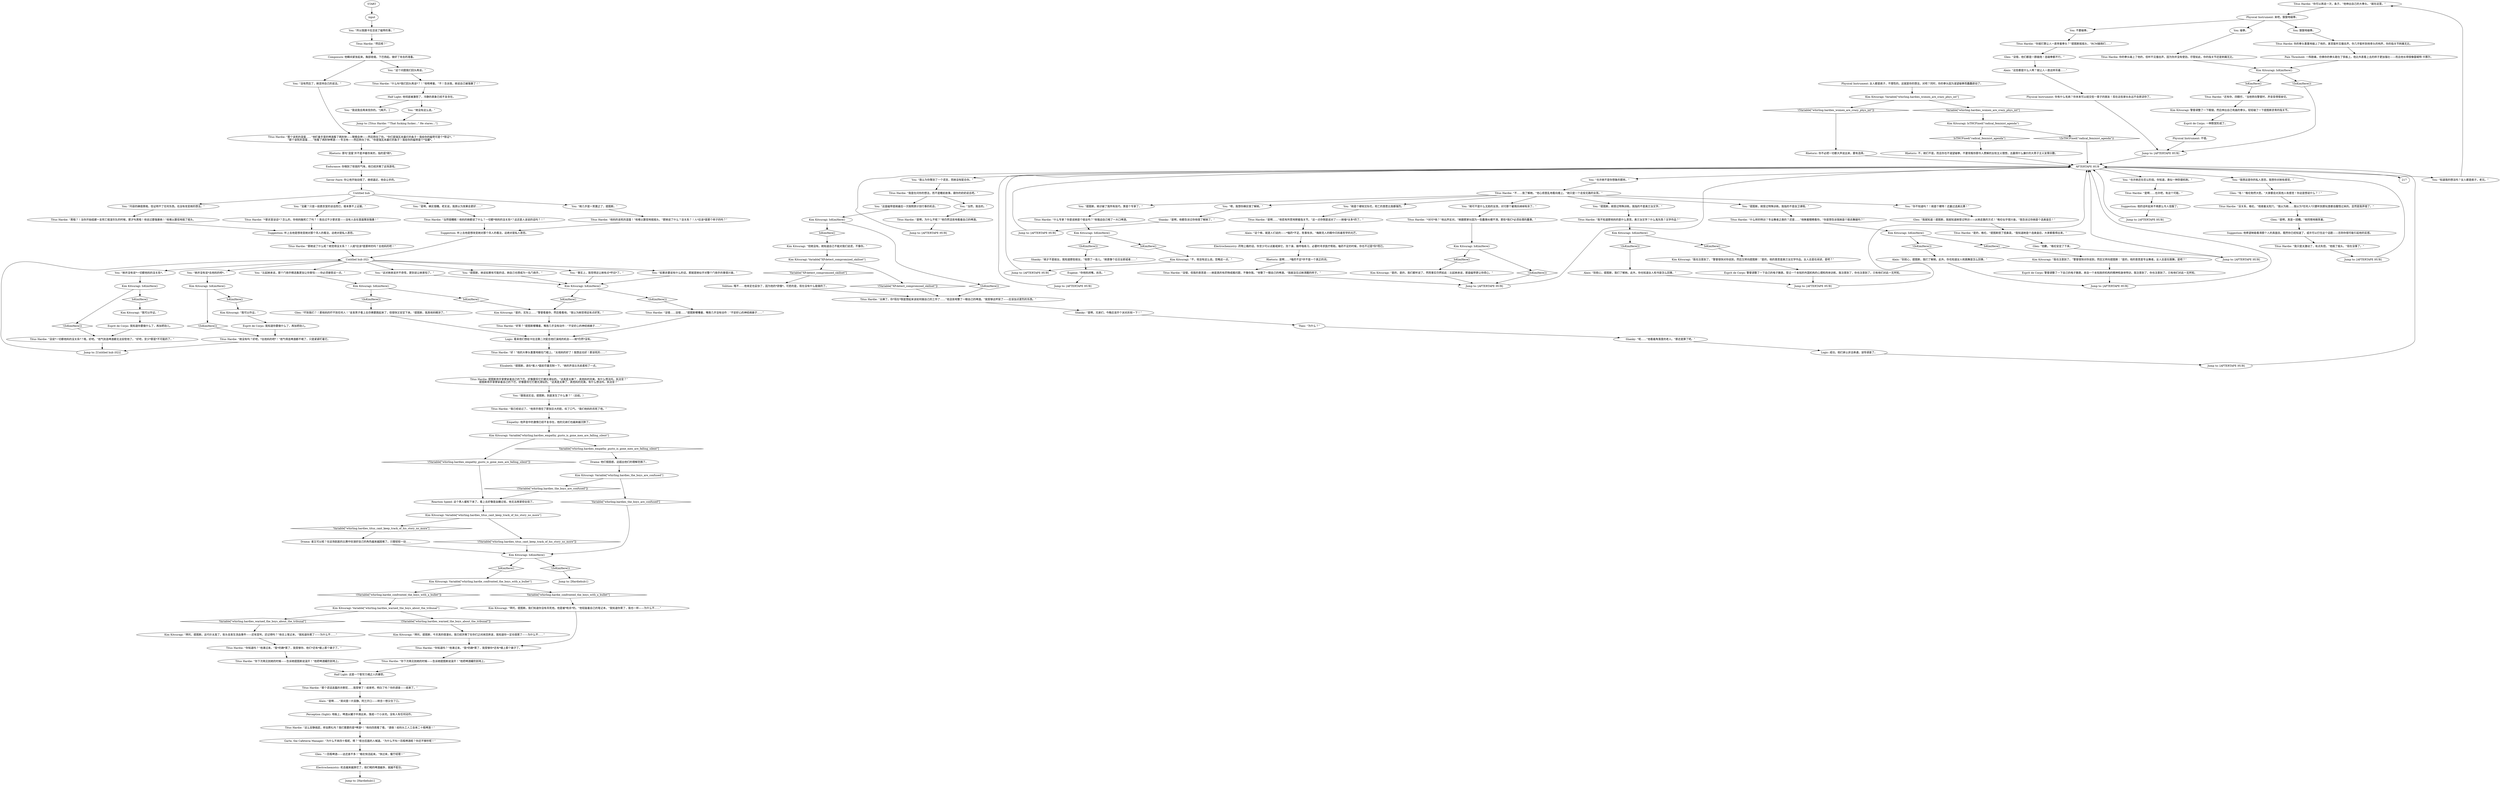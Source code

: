 # WHIRLING F1 / HARDIE AFTER TALKING TO KLAASJE
# * Back from Klaasje.
#* Get the doorgunner mixtape
# ==================================================
digraph G {
	  0 [label="START"];
	  1 [label="input"];
	  2 [label="Titus Hardie: “黑暗？！当你开始组建一支死亡摇滚乐队的时候，那才叫黑暗！他说过要强暴她！”他难以置信地摇了摇头。"];
	  3 [label="Titus Hardie: “当然很糟糕！他妈的她都说了什么？一切都*他妈的没关系*？这还是人该说的话吗？！”"];
	  4 [label="Esprit de Corps: 我知道你要做什么了，再加把劲儿。"];
	  5 [label="Jump to: [Untitled hub (02)]"];
	  6 [label="Titus Hardie: “你可以再说一次，条子。”他伸出自己的大拳头。“就在这里。”"];
	  7 [label="Kim Kitsuragi: IsTHCFixed(\"radical_feminist_agenda\")"];
	  8 [label="IsTHCFixed(\"radical_feminist_agenda\")", shape=diamond];
	  9 [label="!(IsTHCFixed(\"radical_feminist_agenda\"))", shape=diamond];
	  10 [label="Kim Kitsuragi: Variable[\"whirling.hardies_women_are_crazy_phys_int\"]"];
	  11 [label="Variable[\"whirling.hardies_women_are_crazy_phys_int\"]", shape=diamond];
	  12 [label="!(Variable[\"whirling.hardies_women_are_crazy_phys_int\"])", shape=diamond];
	  13 [label="You: “当然，我会的。”"];
	  14 [label="Theo: “为什么？”"];
	  15 [label="Jump to: [AFTERTAPE HUB]"];
	  16 [label="Esprit de Corps: 警督调整了一下自己的电子腕表。来自一个未知政府机构的精神和身体特训，我注意到了，你也注意到了。只有他们对此一无所知。"];
	  17 [label="Jump to: [AFTERTAPE HUB]"];
	  18 [label="You: “所以我跟卡拉洁说了磁带的事。”"];
	  19 [label="Kim Kitsuragi: IsKimHere()"];
	  20 [label="IsKimHere()", shape=diamond];
	  21 [label="!(IsKimHere())", shape=diamond];
	  22 [label="Esprit de Corps: 我知道你要做什么了，再加把劲儿。"];
	  23 [label="Glen: “吓到我们？！那他妈的吓不到任何人！”金发男子看上去仿佛要跳起来了，但很快又安定下来。“提图斯，我真他妈糊涂了。”"];
	  24 [label="You: “提图斯，她识破了我所有技巧。算是个专家了。”"];
	  25 [label="Glen: “一百瓶啤酒——这还差不多！”格伦快活起来。“快过来，餐厅经理！”"];
	  26 [label="Kim Kitsuragi: “我可以作证。”"];
	  27 [label="You: 不要碰拳。"];
	  28 [label="Titus Hardie: “我已经说过了。”他用手捂住了那张巨大的脸，叹了口气。“我们他妈的吊死了他。”"];
	  29 [label="You: “嗯，我想你确实很了解她。”"];
	  30 [label="Jump to: [AFTERTAPE HUB]"];
	  31 [label="Titus Hardie: “*对付*他？”他出声反对。“她跟那家伙因为一些蠢事纠缠不清。那些*我们*必须处理的蠢事。”"];
	  32 [label="Kim Kitsuragi: IsKimHere()"];
	  33 [label="IsKimHere()", shape=diamond];
	  34 [label="!(IsKimHere())", shape=diamond];
	  35 [label="Kim Kitsuragi: “拜托，提图斯。我们知道你没有吊死他。他是被*枪杀*的。”他轻敲着自己的笔记本。“我知道你累了，我也一样——为什么不……”"];
	  36 [label="You: “她几乎是一笑置之了，提图斯。”"];
	  37 [label="Titus Hardie: “他妈的该死的混蛋！”他难以置信地摇摇头。“那她说了什么？没关系？！人*应该*是那个样子的吗？”"];
	  38 [label="You: “她并没有说*去他妈的吧*。”"];
	  39 [label="Titus Hardie: “没说*一切都他妈的没关系*？哦，好吧。”他气到连啤酒都无法安慰他了。“好吧，至少*那是*不可能的了。”"];
	  40 [label="Kim Kitsuragi: IsKimHere()"];
	  41 [label="IsKimHere()", shape=diamond];
	  42 [label="!(IsKimHere())", shape=diamond];
	  43 [label="Alain: “这些都是什么人啊？就让人一直这样吊着……”"];
	  44 [label="Savoir Faire: 你让他开始动摇了。继续逼近，他会让步的。"];
	  45 [label="Titus Hardie: “是啊，为什么不呢？”他仍然沮丧地看着自己的啤酒。"];
	  46 [label="Shanky: “是啊，兄弟们，今晚应该开个派对庆祝一下！”"];
	  47 [label="Kim Kitsuragi: IsKimHere()"];
	  48 [label="IsKimHere()", shape=diamond];
	  49 [label="!(IsKimHere())", shape=diamond];
	  50 [label="Jump to: [Hardiehub1]"];
	  51 [label="You: “这对她来说并不奇怪，更别说让她害怕了。”"];
	  52 [label="Titus Hardie: “*更衣室谈话*？怎么的，你他妈脑死亡了吗？！我去过不少更衣室——没有人会在里面策划强暴！”"];
	  53 [label="Titus Hardie: “不……我了解她。”他心烦意乱地看向楼上。“她只是一个走投无路的女孩。”"];
	  54 [label="You: “我想这是你的私人恩怨，我想你对她有感觉。”"];
	  55 [label="Titus Hardie: “我是在问你的想法，而不是睡前故事。跟你的奶奶说去吧。”"];
	  56 [label="Titus Hardie: “太棒了。你*现在*倒是想起来该如何做自己的工作了……”他沮丧地瞥了一眼自己的啤酒。“我受够这杯尿了——应该加点更烈的东西。”"];
	  57 [label="Titus Hardie: “什么专家？你是说她是个妓女吗？”他强迫自己喝了一大口啤酒。"];
	  58 [label="Kim Kitsuragi: Variable[\"whirling.hardie_confronted_the_boys_with_a_bullet\"]"];
	  59 [label="Variable[\"whirling.hardie_confronted_the_boys_with_a_bullet\"]", shape=diamond];
	  60 [label="!(Variable[\"whirling.hardie_confronted_the_boys_with_a_bullet\"])", shape=diamond];
	  61 [label="Electrochemistry: 机会越来越渺茫了，他们喝的啤酒越多，就越不配合。"];
	  62 [label="You: “提图斯，她说如果有可能的话，她自己也想成为一名门炮手。”"];
	  63 [label="Elizabeth: “提图斯，请在*客人*面前尽量克制一下。”她的声音比先前柔和了一点。"];
	  64 [label="Logic: 看来他们想给卡拉洁第二次配合他们演戏的机会——她*仍然*没有。"];
	  65 [label="Titus Hardie: “没错……没错……”提图斯嘟囔着，嘴唇几乎没有动作：“不安好心的神经病婊子……”"];
	  66 [label="You: 狠狠地碰拳。"];
	  67 [label="You: “我说我会再来找你的。”[离开。]"];
	  68 [label="Kim Kitsuragi: “不，他没有这么说。忽略这一点。”"];
	  69 [label="Glen: “抱歉。”格伦安定了下来。"];
	  70 [label="Jump to: [AFTERTAPE HUB]"];
	  71 [label="Jump to: [AFTERTAPE HUB]"];
	  72 [label="Drama: 他们很困惑，这超出他们的理解范围了。"];
	  73 [label="Titus Hardie: “你知道吗？”他凑过来。“我*的确*累了，我受够你*还有*楼上那个婊子了。”"];
	  74 [label="Rhetoric: 是啊……*嗑药不足*并不是一个真正的词。"];
	  75 [label="Untitled hub"];
	  76 [label="Titus Hardie: 你的拳头重重地碰上了他的，甚至能听见撞击声。你几乎能听到他骨头的响声，你的指关节刺痛无比。"];
	  77 [label="Empathy: 他声音中的激情已经不复存在，他的兄弟们也越来越沉默了。"];
	  78 [label="Kim Kitsuragi: IsKimHere()"];
	  79 [label="IsKimHere()", shape=diamond];
	  80 [label="!(IsKimHere())", shape=diamond];
	  81 [label="Kim Kitsuragi: Variable[\"XP.detect_compromized_skillset\"]"];
	  82 [label="Variable[\"XP.detect_compromized_skillset\"]", shape=diamond];
	  83 [label="!(Variable[\"XP.detect_compromized_skillset\"])", shape=diamond];
	  84 [label="Shanky: “是啊，他都告诉过你他很了解她了。”"];
	  85 [label="You: “她是个硬核交际花，死亡的意愿比我都强烈。”"];
	  86 [label="Kim Kitsuragi: IsKimHere()"];
	  87 [label="IsKimHere()", shape=diamond];
	  88 [label="!(IsKimHere())", shape=diamond];
	  89 [label="Jump to: [Hardiehub1]"];
	  90 [label="Titus Hardie: “这么安静搞屁，参加葬礼吗？我们需要的是*啤酒*！”他向四周看了看。“酒保！给码头工人工会来二十瓶啤酒！”"];
	  91 [label="Titus Hardie: “你下次再见到她的时候——告诉她提图斯说滚开！”他把啤酒罐扔到地上。"];
	  92 [label="Kim Kitsuragi: IsKimHere()"];
	  93 [label="IsKimHere()", shape=diamond];
	  94 [label="!(IsKimHere())", shape=diamond];
	  95 [label="You: “比起她来说，那个门炮手精选集更加让你害怕——你必须接受这一点。”"];
	  96 [label="Glen: “呿！”格伦勃然大怒。“大家都会对其他人有感觉！你这是想说什么？！”"];
	  97 [label="You: “这盘磁带是她最后一次按照原计划行事的机会。”"];
	  98 [label="Kim Kitsuragi: IsKimHere()"];
	  99 [label="IsKimHere()", shape=diamond];
	  100 [label="!(IsKimHere())", shape=diamond];
	  101 [label="You: “你不知道吗？！她是个模特！还赢过选美比赛！”"];
	  102 [label="Reaction Speed: 这个男人缓和下来了。看上去好像是血糖过低，他无法再掌控全局了。"];
	  103 [label="Drama: 谁又可以呢？在这场肮脏的比赛中扮演好自己的角色越来越困难了。只需轻轻一动……"];
	  104 [label="Titus Hardie: “你知道吗？”他凑过来。“我*的确*累了，我受够你、他们*还有*楼上那个婊子了。”"];
	  105 [label="You: “是啊，确实很糟。老实说，我原以为效果会更好……”"];
	  106 [label="You: “她并没有说*一切都他妈的没关系*。”"];
	  107 [label="Titus Hardie: “是啊……也许吧，有这个可能。”"];
	  108 [label="Half Light: 这是一个智穷力竭之人的暴怒。"];
	  109 [label="Jump to: [AFTERTAPE HUB]"];
	  110 [label="Glen: “我就知道！提图斯，我就知道她受过特训——从她走路的方式！”格伦似乎很兴奋。“我告诉过你她是个选美皇后！”"];
	  111 [label="Kim Kitsuragi: IsKimHere()"];
	  112 [label="IsKimHere()", shape=diamond];
	  113 [label="!(IsKimHere())", shape=diamond];
	  114 [label="Jump to: [AFTERTAPE HUB]"];
	  115 [label="You: “宝藏？只是一段更衣室的谈话而已，根本算不上证据。”"];
	  116 [label="Suggestion: 听上去他是想改变她对那个吊人的看法，这绝对是私人恩怨。"];
	  117 [label="Kim Kitsuragi: IsKimHere()"];
	  118 [label="IsKimHere()", shape=diamond];
	  119 [label="!(IsKimHere())", shape=diamond];
	  120 [label="Kim Kitsuragi: “但她没有。她知道自己不能对我们说谎，不像你。”"];
	  121 [label="Physical Instrument: 来吧，狠狠地碰拳。"];
	  122 [label="You: “提图斯，她受过特殊训练。我指的不是奥兰治文学。”"];
	  123 [label="You: “事实上，我觉得这让她有点*怀旧*了。”"];
	  124 [label="You: “如果非要说有什么的话，那就是她似乎对整个门炮手的事很兴奋。”"];
	  125 [label="You: “知道我的想法吗？女人都是疯子，老兄。”"];
	  126 [label="Alain: “别担心，提图斯，我们了解她。此外，你也知道女人和书是怎么回事。”"];
	  127 [label="You: “她可不是什么无助的女孩，对付那个雇佣兵绰绰有余了。”"];
	  128 [label="Garte, the Cafeteria Manager: “为什么不来四十瓶呢，嗯？”柜台后面的人喊道。“为什么不叫一百瓶啤酒呢？你还不够吵呢！”"];
	  129 [label="You: “没有然后了，她坚持自己的说法。”"];
	  130 [label="Endurance: 你嗅到了软弱的气味，他已经厌倦了这场游戏。"];
	  131 [label="You: 碰拳。"];
	  132 [label="Esprit de Corps: 一种默契形成了。"];
	  133 [label="You: “这个问题我们回头再谈。”"];
	  134 [label="Rhetoric: 你不必把一切都大声说出来，要有选择。"];
	  135 [label="Logic: 成功。他们承认非法串通，误导调查了。"];
	  136 [label="Jump to: [AFTERTAPE HUB]"];
	  137 [label="Alain: “这个嘛，就是人们说的——*嗑药*不足，败事有余。”梅斯克人的眼中闪烁着哲学的光芒。"];
	  138 [label="Electrochemistry: 药物上瘾的话，你至少可以试着戒掉它。洗个澡、做呼吸练习、必要时寻求医疗帮助。嗑药不足的时候，你也不过是*你*而已。"];
	  139 [label="Kim Kitsuragi: Variable[\"whirling.hardies_empathy_gusto_is_gone_men_are_falling_silent\"]"];
	  140 [label="Variable[\"whirling.hardies_empathy_gusto_is_gone_men_are_falling_silent\"]", shape=diamond];
	  141 [label="!(Variable[\"whirling.hardies_empathy_gusto_is_gone_men_are_falling_silent\"])", shape=diamond];
	  142 [label="Untitled hub (02)"];
	  143 [label="Titus Hardie: “你就打算让人一直举着拳头？”提图斯摇摇头，“RCM娘炮们……”"];
	  144 [label="Pain Threshold: 一阵剧痛，仿佛你的拳头砸在了铁板上。他比外表看上去的样子更加强壮——而且他长得很像雷姆特·卡赛尔。"];
	  145 [label="Titus Hardie: “什么叫*我们回头再谈*？！”他咆哮着。“不！告诉我，她说自己被强暴了！”"];
	  146 [label="Glen: “是啊，真是一团糟。”他同情地微笑着。"];
	  147 [label="Kim Kitsuragi: IsKimHere()"];
	  148 [label="IsKimHere()", shape=diamond];
	  149 [label="!(IsKimHere())", shape=diamond];
	  150 [label="Kim Kitsuragi: “我也注意到了。”警督很快对你说到，然后又转向提图斯：“是的，他的意思是奥兰治文学作品。女人总是在阅读，是吧？”"];
	  151 [label="Jump to: [AFTERTAPE HUB]"];
	  152 [label="Titus Hardie: “然后呢？”"];
	  153 [label="Rhetoric: 那句‘混蛋’并不是冲着你来的，指的是*她*。"];
	  154 [label="Titus Hardie: “好！”他的大拳头重重地砸在门框上。“太他妈的好了！我想这也好！那该死的……”"];
	  155 [label="Jump to: [AFTERTAPE HUB]"];
	  156 [label="Rhetoric: 不，她们不是。而且你也不渴望碰拳。不要背叛你那令人费解的女权主义理想，去赢得什么廉价的大男子主义友情分数。"];
	  157 [label="Titus Hardie: “我只是太激动了，有点失控。”他摇了摇头。“现在没事了。”"];
	  158 [label="Volition: 哦不……他肯定也妥协了，因为他的*骄傲*。可悲的是，现在没有什么能做的了。"];
	  159 [label="Physical Instrument: 不错。"];
	  160 [label="Shanky: “她才不是妓女。我知道那些妓女。”他想了一会儿。“她更像个应召女郎或者……”"];
	  161 [label="Titus Hardie: “好笑？”提图斯嘟囔着，嘴唇几乎没有动作：“不安好心的神经病婊子……”"];
	  162 [label="Perception (Sight): 地板上，啤酒从罐子中滴出来，落成一个小水坑。没有人有任何动作。"];
	  163 [label="You: “她没有这么说。”"];
	  164 [label="Jump to: [AFTERTAPE HUB]"];
	  165 [label="You: “提图斯，她受过特殊训练。我指的不是自卫课程。”"];
	  166 [label="Kim Kitsuragi: Variable[\"whirling.hardies_the_boys_are_confused\"]"];
	  167 [label="Variable[\"whirling.hardies_the_boys_are_confused\"]", shape=diamond];
	  168 [label="!(Variable[\"whirling.hardies_the_boys_are_confused\"])", shape=diamond];
	  169 [label="Titus Hardie: “那个谎话连篇的诈欺犯……我受够了！结束吧，明白了吗？你的调查——结束了。”"];
	  170 [label="Kim Kitsuragi: “拜托，提图斯。这代价太高了。街头会发生流血事件——还有宣判，还记得吗？”他合上笔记本。“我知道你累了——为什么不……”"];
	  171 [label="Titus Hardie: “那个该死的混蛋……”他盯着手里的啤酒看了两秒钟——聚精会神——然后转向了你。”你们是瑞瓦肖最烂的条子！我给你的磁带可是个*铁证*。”\n“那个该死的混蛋……”他看了两秒钟啤酒——专注地——然后转向了你。“你是瑞瓦肖最烂的条子！我给你的磁带是个*宝藏*。”"];
	  172 [label="Kim Kitsuragi: “我可以作证。”"];
	  173 [label="You: “也许她不是你想象的那样。”"];
	  174 [label="Titus Hardie: 你的拳头碰上了他的，但听不见撞击声，因为你并没有使劲。尽管如此，你的指关节还是刺痛无比。"];
	  175 [label="Half Light: 他彻底被激怒了，冷静的表象已经不复存在。"];
	  176 [label="Shanky: “呃……”他看着角落里的老人。“那还是算了吧。”"];
	  177 [label="Titus Hardie: “我不知道那他妈的是什么意思。奥兰治文学？什么鬼东西？文学作品？”"];
	  178 [label="Esprit de Corps: 警督调整了一下自己的电子腕表。受过一个未知的外国机构的心理和肉体训练，我注意到了，你也注意到了。只有他们对此一无所知。"];
	  179 [label="Kim Kitsuragi: “我也注意到了。”警督很快对你说到，然后又转向提图斯：“是的，他的意思是专业舞者。女人总是在跳舞，是吧？”"];
	  180 [label="Titus Hardie: “是啊……”他若有所思地掰着指关节。“这一点你倒是说对了——她嗑*太多*药了。”"];
	  181 [label="Titus Hardie: “那她说了什么呢？她觉得没关系？！人就*应该*是那样的吗？去他妈的吧！”"];
	  182 [label="Suggestion: 他的话听起来不再那么令人信服了。"];
	  183 [label="Titus Hardie: “还有你，四眼仔。”当他转向警督时，声音变得很亲切。"];
	  184 [label="You: “我认为你策划了一个谎言，而她没有配合你。”"];
	  185 [label="Titus Hardie: “什么样的特训？专业舞者之类的？还是……”他眯着眼睛看你。“你是想告诉我她是个脱衣舞娘吗？”"];
	  186 [label="Alain: “别担心，提图斯，我们了解她。此外，你也知道女人和跳舞是怎么回事。”"];
	  187 [label="Eugene: “你他妈闭嘴，尚克。”"];
	  188 [label="Titus Hardie: “没错，但我的意思是——她是真的有药物成瘾问题，不像你我。”他瞥了一眼自己的啤酒。“我就没见过她清醒的样子。”"];
	  189 [label="Kim Kitsuragi: Variable[\"whirling.hardies_warned_the_boys_about_the_tribunal\"]"];
	  190 [label="Variable[\"whirling.hardies_warned_the_boys_about_the_tribunal\"]", shape=diamond];
	  191 [label="!(Variable[\"whirling.hardies_warned_the_boys_about_the_tribunal\"])", shape=diamond];
	  192 [label="Titus Hardie: “她没有吗？好吧，*去他妈的吧*！”他气得连啤酒都不喝了，只是紧紧盯着它。"];
	  193 [label="Kim Kitsuragi: 警督调整了一下眼镜，然后伸出自己弯曲的拳头，轻轻碰了一下提图斯淤青的指关节。"];
	  194 [label="Titus Hardie: “没关系，格伦。”他揉着太阳穴。“我以为她……我以为*任何人*只要听到那玩意都会醒悟过来的。显然是我弄错了。”"];
	  195 [label="Physical Instrument: 你有什么毛病？你本来可以结交些一辈子的朋友！现在这些家伙永远不会原谅你了。"];
	  196 [label="Titus Hardie: “是的，格伦。”提图斯捏了捏鼻梁。“我知道她是个选美皇后，大家都看得出来。”"];
	  197 [label="Kim Kitsuragi: “是的，是的，我们都听说了。然而事实仍然如此：比起她来说，那盘磁带更让你烦心。”"];
	  198 [label="Kim Kitsuragi: Variable[\"whirling.hardies_titus_cant_keep_track_of_his_story_no_more\"]"];
	  199 [label="Variable[\"whirling.hardies_titus_cant_keep_track_of_his_story_no_more\"]", shape=diamond];
	  200 [label="!(Variable[\"whirling.hardies_titus_cant_keep_track_of_his_story_no_more\"])", shape=diamond];
	  201 [label="Titus Hardie: “你下次再见到她的时候——告诉她提图斯说滚开！”他把啤酒罐扔到地上。"];
	  202 [label="You: “内容的确很黑暗，但证明不了任何东西。也没有改变她的想法。”"];
	  203 [label="Suggestion: 听上去他是想改变她对那个吊人的看法，这绝对是私人恩怨。"];
	  204 [label="Titus Hardie: 提图斯用手掌摩挲着自己的下巴，好像要将它打磨光滑似的。“这真是太棒了，真他妈的完美。有什么想法吗，执法官？”\n提图斯用手掌摩挲着自己的下巴，好像要将它打磨光滑似的。“这真是太棒了，真他妈的完美。有什么想法吗，执法官？”"];
	  205 [label="AFTERTAPE HUB"];
	  206 [label="You: “也许她还在否认阶段。你知道，类似一种防御机制。”"];
	  207 [label="Jump to: [AFTERTAPE HUB]"];
	  208 [label="Glen: “没错，他们都是一群娘炮！连碰拳都不行。”"];
	  209 [label="Jump to: [Titus Hardie: \"\"That fucking fucker...\" He stares...\"]"];
	  210 [label="Suggestion: 他希望她能看清那个人的真面目。既然你已经知道了，或许可以打住这个话题——否则你很可能引起他的反感。"];
	  211 [label="Kim Kitsuragi: “拜托，提图斯，今天真的很漫长。我已经厌倦了在你们之间来回奔波，我知道你一定也很累了——为什么不……”"];
	  212 [label="Alain: “是啊……”房间里一片寂静。阿兰开口——转念一想又住了口。"];
	  213 [label="Composure: 他瞬间紧张起来。胸部收缩，下巴扬起。做好了攻击的准备。"];
	  214 [label="Kim Kitsuragi: “是的，实际上……”警督看着你，然后看看他。“我认为她觉得这有点好笑。”"];
	  215 [label="Physical Instrument: 女人都是疯子，不理性的。这就是你的想法，对吧？同时，你的拳头因为渴望碰拳而蠢蠢欲动了。"];
	  216 [label="You: “跟我说实话，提图斯。到底发生了什么事？”（总结。）"];
	  0 -> 1
	  1 -> 18
	  2 -> 116
	  3 -> 203
	  4 -> 192
	  5 -> 142
	  6 -> 121
	  7 -> 8
	  7 -> 9
	  8 -> 156
	  9 -> 205
	  10 -> 11
	  10 -> 12
	  11 -> 7
	  12 -> 134
	  13 -> 45
	  14 -> 176
	  15 -> 205
	  16 -> 70
	  17 -> 205
	  18 -> 152
	  19 -> 20
	  19 -> 21
	  20 -> 214
	  21 -> 65
	  22 -> 39
	  23 -> 64
	  24 -> 57
	  25 -> 61
	  26 -> 4
	  27 -> 143
	  28 -> 77
	  29 -> 84
	  30 -> 205
	  31 -> 32
	  32 -> 33
	  32 -> 34
	  33 -> 197
	  34 -> 151
	  35 -> 73
	  36 -> 37
	  37 -> 203
	  38 -> 92
	  39 -> 5
	  40 -> 41
	  40 -> 42
	  41 -> 183
	  42 -> 207
	  43 -> 195
	  44 -> 75
	  45 -> 109
	  46 -> 14
	  47 -> 48
	  47 -> 49
	  48 -> 150
	  49 -> 126
	  51 -> 19
	  52 -> 116
	  53 -> 101
	  53 -> 165
	  53 -> 85
	  53 -> 24
	  53 -> 122
	  53 -> 29
	  53 -> 127
	  54 -> 96
	  55 -> 97
	  55 -> 13
	  56 -> 46
	  57 -> 147
	  58 -> 59
	  58 -> 60
	  59 -> 35
	  60 -> 189
	  61 -> 50
	  62 -> 19
	  63 -> 204
	  64 -> 154
	  65 -> 64
	  66 -> 76
	  68 -> 114
	  69 -> 155
	  70 -> 205
	  71 -> 205
	  72 -> 166
	  73 -> 201
	  74 -> 188
	  75 -> 105
	  75 -> 202
	  75 -> 115
	  75 -> 36
	  76 -> 144
	  77 -> 139
	  78 -> 80
	  78 -> 79
	  79 -> 120
	  80 -> 56
	  81 -> 82
	  81 -> 83
	  82 -> 158
	  83 -> 56
	  84 -> 71
	  85 -> 180
	  86 -> 88
	  86 -> 87
	  87 -> 58
	  88 -> 89
	  90 -> 128
	  91 -> 108
	  92 -> 93
	  92 -> 94
	  93 -> 26
	  94 -> 192
	  95 -> 98
	  96 -> 194
	  97 -> 78
	  98 -> 99
	  98 -> 100
	  99 -> 214
	  100 -> 23
	  101 -> 110
	  102 -> 198
	  103 -> 86
	  104 -> 91
	  105 -> 3
	  106 -> 117
	  107 -> 182
	  108 -> 169
	  109 -> 205
	  110 -> 196
	  111 -> 112
	  111 -> 113
	  112 -> 179
	  113 -> 186
	  114 -> 205
	  115 -> 52
	  116 -> 181
	  117 -> 118
	  117 -> 119
	  118 -> 172
	  119 -> 39
	  120 -> 81
	  121 -> 27
	  121 -> 66
	  121 -> 131
	  122 -> 177
	  123 -> 19
	  124 -> 19
	  125 -> 6
	  126 -> 30
	  127 -> 31
	  128 -> 25
	  129 -> 171
	  130 -> 44
	  131 -> 174
	  132 -> 159
	  133 -> 145
	  134 -> 205
	  135 -> 15
	  136 -> 205
	  137 -> 138
	  138 -> 74
	  139 -> 140
	  139 -> 141
	  140 -> 72
	  141 -> 102
	  142 -> 38
	  142 -> 106
	  142 -> 51
	  142 -> 123
	  142 -> 124
	  142 -> 62
	  142 -> 95
	  143 -> 208
	  144 -> 40
	  145 -> 175
	  146 -> 210
	  147 -> 148
	  147 -> 149
	  148 -> 68
	  149 -> 160
	  150 -> 178
	  151 -> 205
	  152 -> 213
	  153 -> 130
	  154 -> 63
	  155 -> 205
	  156 -> 205
	  157 -> 164
	  158 -> 56
	  159 -> 207
	  160 -> 187
	  161 -> 64
	  162 -> 90
	  163 -> 209
	  164 -> 205
	  165 -> 185
	  166 -> 168
	  166 -> 167
	  167 -> 86
	  168 -> 102
	  169 -> 212
	  170 -> 104
	  171 -> 153
	  172 -> 22
	  173 -> 53
	  174 -> 40
	  175 -> 67
	  175 -> 163
	  176 -> 135
	  177 -> 47
	  178 -> 30
	  179 -> 16
	  180 -> 137
	  181 -> 142
	  182 -> 136
	  183 -> 193
	  184 -> 55
	  185 -> 111
	  186 -> 70
	  187 -> 17
	  188 -> 151
	  189 -> 190
	  189 -> 191
	  190 -> 170
	  191 -> 211
	  192 -> 5
	  193 -> 132
	  194 -> 146
	  195 -> 207
	  196 -> 69
	  197 -> 151
	  198 -> 200
	  198 -> 199
	  199 -> 103
	  200 -> 86
	  201 -> 108
	  202 -> 2
	  203 -> 142
	  204 -> 216
	  205 -> 173
	  205 -> 206
	  205 -> 54
	  205 -> 184
	  205 -> 217
	  205 -> 125
	  206 -> 107
	  207 -> 205
	  208 -> 43
	  209 -> 171
	  210 -> 157
	  211 -> 73
	  212 -> 162
	  213 -> 129
	  213 -> 133
	  214 -> 161
	  215 -> 10
	  216 -> 28
}

